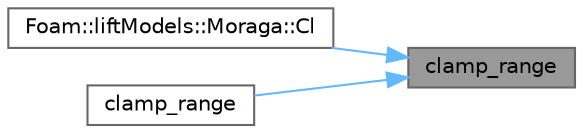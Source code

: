 digraph "clamp_range"
{
 // LATEX_PDF_SIZE
  bgcolor="transparent";
  edge [fontname=Helvetica,fontsize=10,labelfontname=Helvetica,labelfontsize=10];
  node [fontname=Helvetica,fontsize=10,shape=box,height=0.2,width=0.4];
  rankdir="RL";
  Node1 [id="Node000001",label="clamp_range",height=0.2,width=0.4,color="gray40", fillcolor="grey60", style="filled", fontcolor="black",tooltip=" "];
  Node1 -> Node2 [id="edge1_Node000001_Node000002",dir="back",color="steelblue1",style="solid",tooltip=" "];
  Node2 [id="Node000002",label="Foam::liftModels::Moraga::Cl",height=0.2,width=0.4,color="grey40", fillcolor="white", style="filled",URL="$classFoam_1_1liftModels_1_1Moraga.html#a46ec70055cffaff3db2b839c808117ae",tooltip=" "];
  Node1 -> Node3 [id="edge2_Node000001_Node000003",dir="back",color="steelblue1",style="solid",tooltip=" "];
  Node3 [id="Node000003",label="clamp_range",height=0.2,width=0.4,color="grey40", fillcolor="white", style="filled",URL="$classFoam_1_1Field.html#a0027b878b8f2297c48aa78c72e24dffc",tooltip=" "];
}
